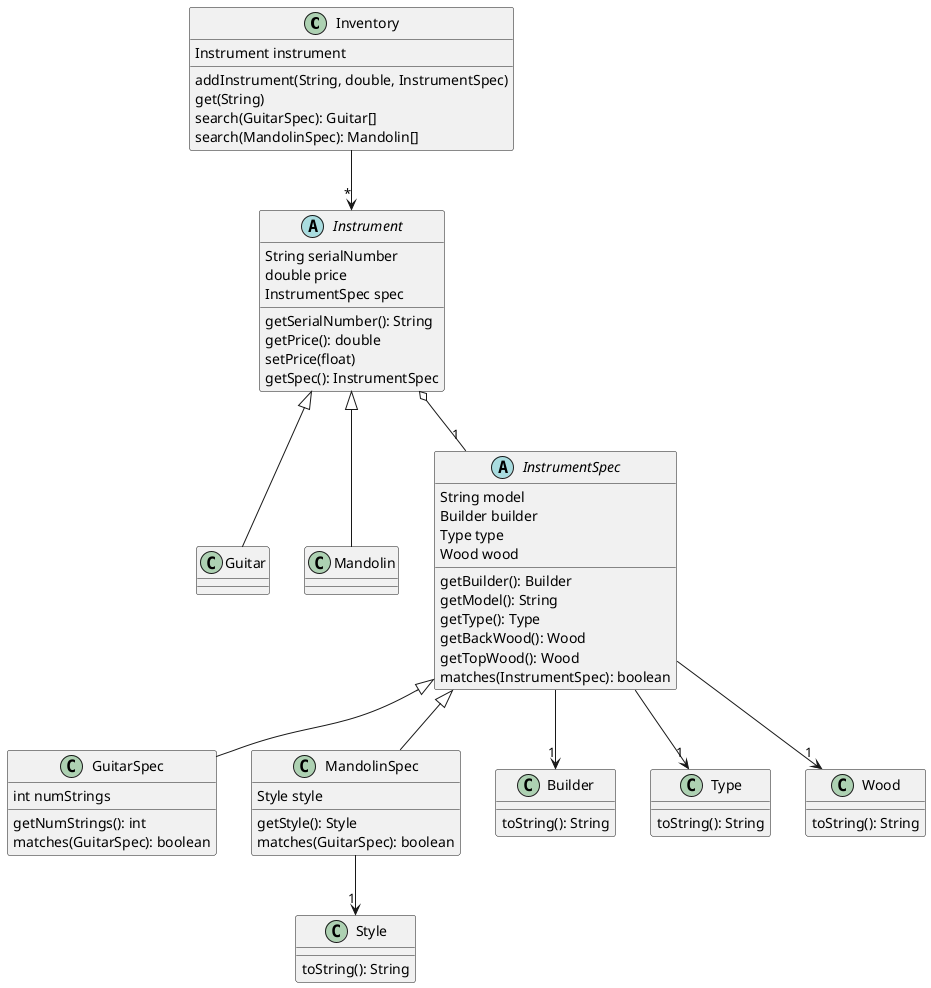 @startuml
'https://plantuml.com/class-diagram

class Inventory {
Instrument instrument

addInstrument(String, double, InstrumentSpec)
get(String)
search(GuitarSpec): Guitar[]
search(MandolinSpec): Mandolin[]
}

abstract class Instrument {
String serialNumber
double price
InstrumentSpec spec

getSerialNumber(): String
getPrice(): double
setPrice(float)
getSpec(): InstrumentSpec
}

class Guitar {}

class Mandolin {}

abstract class InstrumentSpec {
String model
Builder builder
Type type
Wood wood

getBuilder(): Builder
getModel(): String
getType(): Type
getBackWood(): Wood
getTopWood(): Wood
matches(InstrumentSpec): boolean
}

class GuitarSpec {
int numStrings

getNumStrings(): int
matches(GuitarSpec): boolean
}

class MandolinSpec {
Style style

getStyle(): Style
matches(GuitarSpec): boolean
}

class Builder {
toString(): String
}
class Type {
toString(): String
}
class Wood {
toString(): String
}
class Style {
toString(): String
}


Instrument <|-- Guitar
Instrument <|-- Mandolin
InstrumentSpec <|-- GuitarSpec
InstrumentSpec <|-- MandolinSpec
Instrument o-- "1" InstrumentSpec
Inventory --> "*" Instrument
InstrumentSpec --> "1" Builder
InstrumentSpec --> "1" Type
InstrumentSpec --> "1" Wood
MandolinSpec --> "1" Style

@enduml